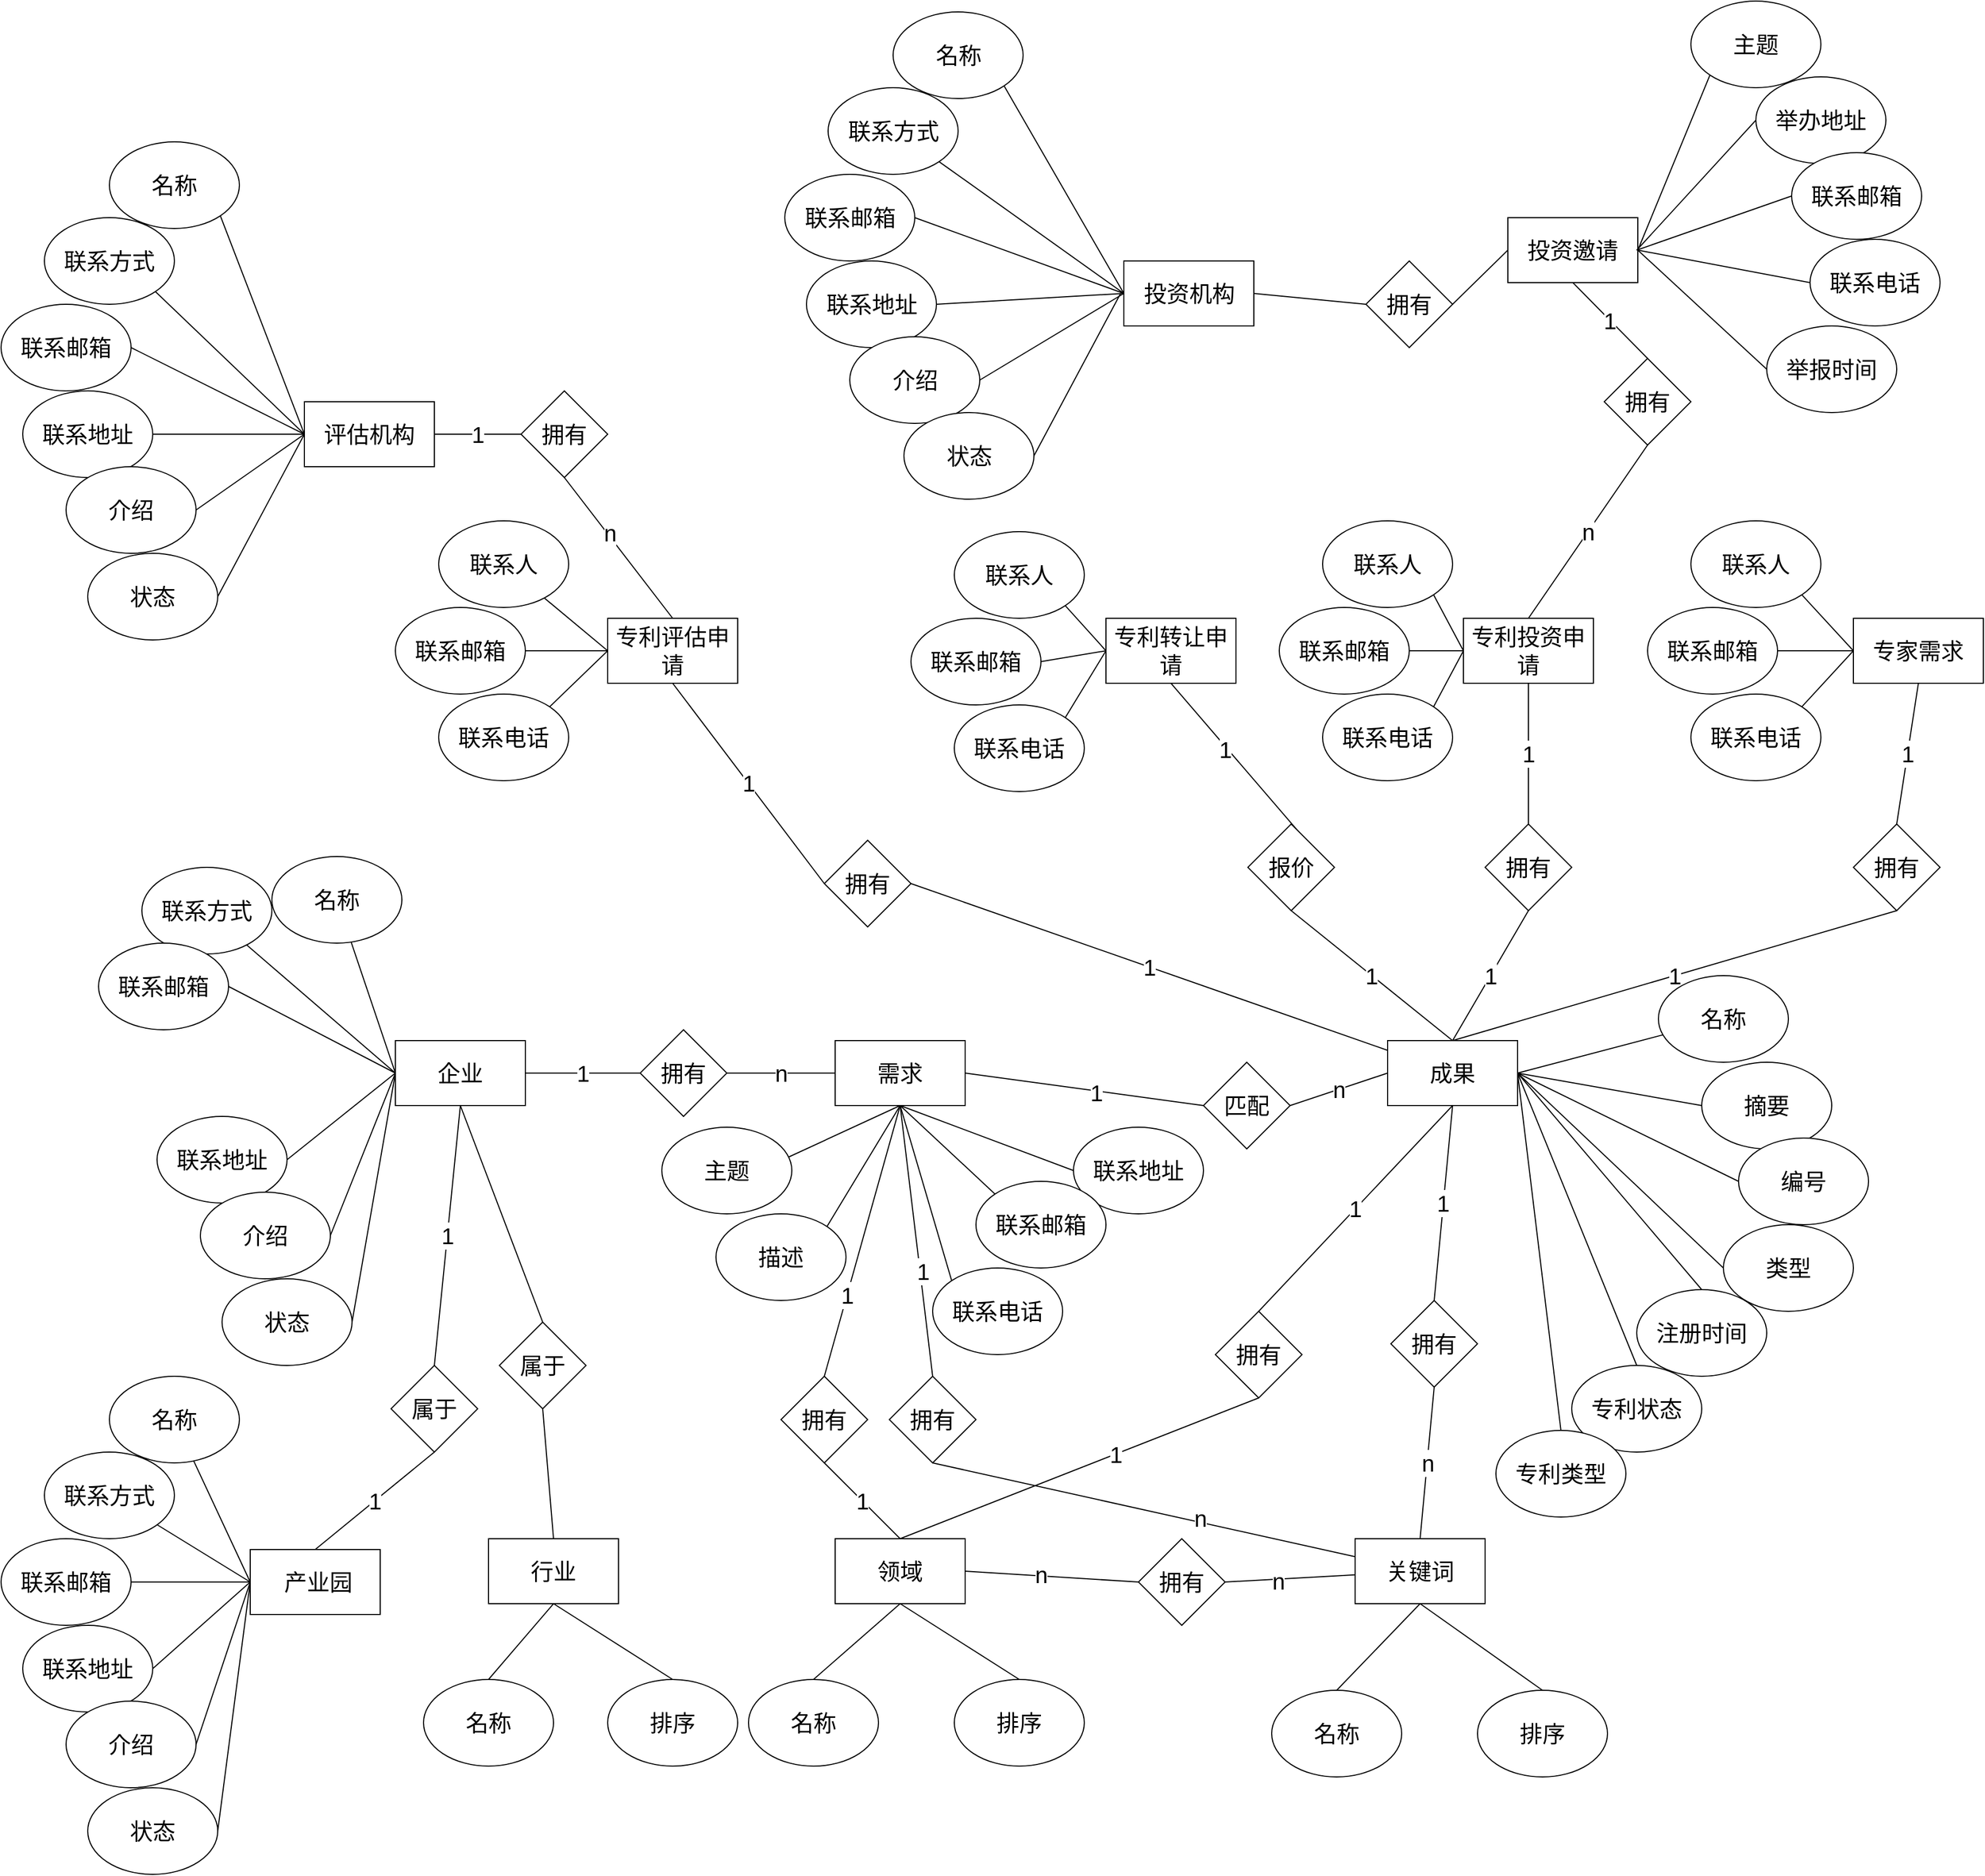 <mxfile version="14.9.8" type="github">
  <diagram id="YEA70oe7kTSdyKRm6zXA" name="Page-1">
    <mxGraphModel dx="2370" dy="2439" grid="1" gridSize="10" guides="1" tooltips="1" connect="1" arrows="1" fold="1" page="1" pageScale="1" pageWidth="827" pageHeight="1169" math="0" shadow="0">
      <root>
        <mxCell id="0" />
        <mxCell id="1" parent="0" />
        <mxCell id="uKUocHzos3Ya5gMg2su9-61" style="edgeStyle=none;rounded=0;orthogonalLoop=1;jettySize=auto;html=1;exitX=0.5;exitY=1;exitDx=0;exitDy=0;entryX=0.5;entryY=0;entryDx=0;entryDy=0;endArrow=none;endFill=0;fontSize=21;" parent="1" source="uKUocHzos3Ya5gMg2su9-1" target="uKUocHzos3Ya5gMg2su9-60" edge="1">
          <mxGeometry relative="1" as="geometry" />
        </mxCell>
        <mxCell id="uKUocHzos3Ya5gMg2su9-64" value="1" style="edgeStyle=none;rounded=0;orthogonalLoop=1;jettySize=auto;html=1;exitX=1;exitY=0.5;exitDx=0;exitDy=0;endArrow=none;endFill=0;fontSize=21;" parent="1" source="uKUocHzos3Ya5gMg2su9-1" target="uKUocHzos3Ya5gMg2su9-63" edge="1">
          <mxGeometry relative="1" as="geometry" />
        </mxCell>
        <mxCell id="vfpwjk4FEZ6oRi5jXQA5-108" value="1" style="edgeStyle=none;rounded=0;orthogonalLoop=1;jettySize=auto;html=1;exitX=0.5;exitY=1;exitDx=0;exitDy=0;entryX=0.5;entryY=0;entryDx=0;entryDy=0;fontSize=21;endArrow=none;endFill=0;" edge="1" parent="1" source="uKUocHzos3Ya5gMg2su9-1" target="uKUocHzos3Ya5gMg2su9-50">
          <mxGeometry relative="1" as="geometry" />
        </mxCell>
        <mxCell id="uKUocHzos3Ya5gMg2su9-1" value="企业" style="rounded=0;whiteSpace=wrap;html=1;fontSize=21;" parent="1" vertex="1">
          <mxGeometry x="414" y="770" width="120" height="60" as="geometry" />
        </mxCell>
        <mxCell id="uKUocHzos3Ya5gMg2su9-31" style="rounded=0;orthogonalLoop=1;jettySize=auto;html=1;exitX=0;exitY=0.5;exitDx=0;exitDy=0;endArrow=none;endFill=0;fontSize=21;" parent="1" source="uKUocHzos3Ya5gMg2su9-2" target="uKUocHzos3Ya5gMg2su9-17" edge="1">
          <mxGeometry relative="1" as="geometry" />
        </mxCell>
        <mxCell id="uKUocHzos3Ya5gMg2su9-32" style="edgeStyle=none;rounded=0;orthogonalLoop=1;jettySize=auto;html=1;exitX=0;exitY=0.5;exitDx=0;exitDy=0;endArrow=none;endFill=0;fontSize=21;" parent="1" source="uKUocHzos3Ya5gMg2su9-2" target="uKUocHzos3Ya5gMg2su9-18" edge="1">
          <mxGeometry relative="1" as="geometry" />
        </mxCell>
        <mxCell id="uKUocHzos3Ya5gMg2su9-33" style="edgeStyle=none;rounded=0;orthogonalLoop=1;jettySize=auto;html=1;exitX=0;exitY=0.5;exitDx=0;exitDy=0;entryX=1;entryY=0.5;entryDx=0;entryDy=0;endArrow=none;endFill=0;fontSize=21;" parent="1" source="uKUocHzos3Ya5gMg2su9-2" target="uKUocHzos3Ya5gMg2su9-19" edge="1">
          <mxGeometry relative="1" as="geometry" />
        </mxCell>
        <mxCell id="uKUocHzos3Ya5gMg2su9-2" value="&amp;nbsp;产业园" style="rounded=0;whiteSpace=wrap;html=1;fontSize=21;" parent="1" vertex="1">
          <mxGeometry x="280" y="1240" width="120" height="60" as="geometry" />
        </mxCell>
        <mxCell id="uKUocHzos3Ya5gMg2su9-56" style="edgeStyle=none;rounded=0;orthogonalLoop=1;jettySize=auto;html=1;exitX=0.5;exitY=1;exitDx=0;exitDy=0;entryX=0.5;entryY=0;entryDx=0;entryDy=0;endArrow=none;endFill=0;fontSize=21;" parent="1" source="uKUocHzos3Ya5gMg2su9-4" target="uKUocHzos3Ya5gMg2su9-54" edge="1">
          <mxGeometry relative="1" as="geometry" />
        </mxCell>
        <mxCell id="uKUocHzos3Ya5gMg2su9-4" value="行业" style="rounded=0;whiteSpace=wrap;html=1;fontSize=21;" parent="1" vertex="1">
          <mxGeometry x="500" y="1230" width="120" height="60" as="geometry" />
        </mxCell>
        <mxCell id="uKUocHzos3Ya5gMg2su9-96" style="edgeStyle=none;rounded=0;orthogonalLoop=1;jettySize=auto;html=1;exitX=0.5;exitY=1;exitDx=0;exitDy=0;entryX=0.967;entryY=0.35;entryDx=0;entryDy=0;entryPerimeter=0;endArrow=none;endFill=0;fontSize=21;" parent="1" source="uKUocHzos3Ya5gMg2su9-5" target="uKUocHzos3Ya5gMg2su9-85" edge="1">
          <mxGeometry relative="1" as="geometry" />
        </mxCell>
        <mxCell id="uKUocHzos3Ya5gMg2su9-103" style="edgeStyle=none;rounded=0;orthogonalLoop=1;jettySize=auto;html=1;exitX=0.5;exitY=1;exitDx=0;exitDy=0;entryX=0.5;entryY=0;entryDx=0;entryDy=0;endArrow=none;endFill=0;fontSize=21;" parent="1" source="uKUocHzos3Ya5gMg2su9-5" target="uKUocHzos3Ya5gMg2su9-101" edge="1">
          <mxGeometry relative="1" as="geometry" />
        </mxCell>
        <mxCell id="uKUocHzos3Ya5gMg2su9-105" value="1" style="edgeLabel;html=1;align=center;verticalAlign=middle;resizable=0;points=[];fontSize=21;" parent="uKUocHzos3Ya5gMg2su9-103" vertex="1" connectable="0">
          <mxGeometry x="0.4" relative="1" as="geometry">
            <mxPoint as="offset" />
          </mxGeometry>
        </mxCell>
        <mxCell id="uKUocHzos3Ya5gMg2su9-107" style="edgeStyle=none;rounded=0;orthogonalLoop=1;jettySize=auto;html=1;exitX=0.5;exitY=1;exitDx=0;exitDy=0;entryX=0.5;entryY=0;entryDx=0;entryDy=0;endArrow=none;endFill=0;fontSize=21;" parent="1" source="uKUocHzos3Ya5gMg2su9-5" target="uKUocHzos3Ya5gMg2su9-106" edge="1">
          <mxGeometry relative="1" as="geometry" />
        </mxCell>
        <mxCell id="uKUocHzos3Ya5gMg2su9-111" value="1" style="edgeLabel;html=1;align=center;verticalAlign=middle;resizable=0;points=[];fontSize=21;" parent="uKUocHzos3Ya5gMg2su9-107" vertex="1" connectable="0">
          <mxGeometry x="0.226" y="2" relative="1" as="geometry">
            <mxPoint as="offset" />
          </mxGeometry>
        </mxCell>
        <mxCell id="vfpwjk4FEZ6oRi5jXQA5-82" style="edgeStyle=none;rounded=0;orthogonalLoop=1;jettySize=auto;html=1;exitX=1;exitY=0.5;exitDx=0;exitDy=0;entryX=0;entryY=0.5;entryDx=0;entryDy=0;endArrow=none;endFill=0;fontSize=21;" edge="1" parent="1" source="uKUocHzos3Ya5gMg2su9-5" target="vfpwjk4FEZ6oRi5jXQA5-81">
          <mxGeometry relative="1" as="geometry" />
        </mxCell>
        <mxCell id="vfpwjk4FEZ6oRi5jXQA5-84" value="1" style="edgeLabel;html=1;align=center;verticalAlign=middle;resizable=0;points=[];fontSize=21;" vertex="1" connectable="0" parent="vfpwjk4FEZ6oRi5jXQA5-82">
          <mxGeometry x="0.101" relative="1" as="geometry">
            <mxPoint y="1" as="offset" />
          </mxGeometry>
        </mxCell>
        <mxCell id="uKUocHzos3Ya5gMg2su9-5" value="需求" style="rounded=0;whiteSpace=wrap;html=1;fontSize=21;" parent="1" vertex="1">
          <mxGeometry x="820" y="770" width="120" height="60" as="geometry" />
        </mxCell>
        <mxCell id="uKUocHzos3Ya5gMg2su9-126" style="edgeStyle=none;rounded=0;orthogonalLoop=1;jettySize=auto;html=1;exitX=0;exitY=0.5;exitDx=0;exitDy=0;endArrow=none;endFill=0;fontSize=21;" parent="1" source="uKUocHzos3Ya5gMg2su9-6" target="uKUocHzos3Ya5gMg2su9-123" edge="1">
          <mxGeometry relative="1" as="geometry" />
        </mxCell>
        <mxCell id="uKUocHzos3Ya5gMg2su9-135" value="1" style="edgeStyle=none;rounded=0;orthogonalLoop=1;jettySize=auto;html=1;exitX=0.5;exitY=1;exitDx=0;exitDy=0;entryX=0;entryY=0.5;entryDx=0;entryDy=0;endArrow=none;endFill=0;fontSize=21;" parent="1" source="uKUocHzos3Ya5gMg2su9-6" target="uKUocHzos3Ya5gMg2su9-134" edge="1">
          <mxGeometry relative="1" as="geometry" />
        </mxCell>
        <mxCell id="uKUocHzos3Ya5gMg2su9-6" value="专利评估申请" style="rounded=0;whiteSpace=wrap;html=1;fontSize=21;" parent="1" vertex="1">
          <mxGeometry x="610" y="380" width="120" height="60" as="geometry" />
        </mxCell>
        <mxCell id="uKUocHzos3Ya5gMg2su9-78" style="edgeStyle=none;rounded=0;orthogonalLoop=1;jettySize=auto;html=1;exitX=1;exitY=0.5;exitDx=0;exitDy=0;entryX=0;entryY=0.5;entryDx=0;entryDy=0;endArrow=none;endFill=0;fontSize=21;" parent="1" source="uKUocHzos3Ya5gMg2su9-7" target="uKUocHzos3Ya5gMg2su9-77" edge="1">
          <mxGeometry relative="1" as="geometry" />
        </mxCell>
        <mxCell id="uKUocHzos3Ya5gMg2su9-80" value="n" style="edgeLabel;html=1;align=center;verticalAlign=middle;resizable=0;points=[];fontSize=21;" parent="uKUocHzos3Ya5gMg2su9-78" vertex="1" connectable="0">
          <mxGeometry x="-0.127" y="2" relative="1" as="geometry">
            <mxPoint as="offset" />
          </mxGeometry>
        </mxCell>
        <mxCell id="uKUocHzos3Ya5gMg2su9-7" value="领域" style="rounded=0;whiteSpace=wrap;html=1;fontSize=21;" parent="1" vertex="1">
          <mxGeometry x="820" y="1230" width="120" height="60" as="geometry" />
        </mxCell>
        <mxCell id="vfpwjk4FEZ6oRi5jXQA5-103" value="n" style="edgeStyle=none;rounded=0;orthogonalLoop=1;jettySize=auto;html=1;exitX=0.5;exitY=0;exitDx=0;exitDy=0;endArrow=none;endFill=0;entryX=0.5;entryY=1;entryDx=0;entryDy=0;fontSize=21;" edge="1" parent="1" source="uKUocHzos3Ya5gMg2su9-8" target="vfpwjk4FEZ6oRi5jXQA5-100">
          <mxGeometry relative="1" as="geometry">
            <mxPoint x="1390" y="1110" as="targetPoint" />
          </mxGeometry>
        </mxCell>
        <mxCell id="uKUocHzos3Ya5gMg2su9-8" value="关键词" style="rounded=0;whiteSpace=wrap;html=1;fontSize=21;" parent="1" vertex="1">
          <mxGeometry x="1300" y="1230" width="120" height="60" as="geometry" />
        </mxCell>
        <mxCell id="vfpwjk4FEZ6oRi5jXQA5-92" style="edgeStyle=none;rounded=0;orthogonalLoop=1;jettySize=auto;html=1;exitX=1;exitY=0.5;exitDx=0;exitDy=0;endArrow=none;endFill=0;fontSize=21;" edge="1" parent="1" source="uKUocHzos3Ya5gMg2su9-9" target="vfpwjk4FEZ6oRi5jXQA5-85">
          <mxGeometry relative="1" as="geometry" />
        </mxCell>
        <mxCell id="vfpwjk4FEZ6oRi5jXQA5-93" style="edgeStyle=none;rounded=0;orthogonalLoop=1;jettySize=auto;html=1;exitX=1;exitY=0.5;exitDx=0;exitDy=0;entryX=0;entryY=0.5;entryDx=0;entryDy=0;endArrow=none;endFill=0;fontSize=21;" edge="1" parent="1" source="uKUocHzos3Ya5gMg2su9-9" target="vfpwjk4FEZ6oRi5jXQA5-86">
          <mxGeometry relative="1" as="geometry" />
        </mxCell>
        <mxCell id="vfpwjk4FEZ6oRi5jXQA5-101" value="1" style="edgeStyle=none;rounded=0;orthogonalLoop=1;jettySize=auto;html=1;exitX=0.5;exitY=1;exitDx=0;exitDy=0;entryX=0.5;entryY=0;entryDx=0;entryDy=0;endArrow=none;endFill=0;fontSize=21;" edge="1" parent="1" source="uKUocHzos3Ya5gMg2su9-9" target="vfpwjk4FEZ6oRi5jXQA5-100">
          <mxGeometry relative="1" as="geometry" />
        </mxCell>
        <mxCell id="uKUocHzos3Ya5gMg2su9-9" value="成果" style="rounded=0;whiteSpace=wrap;html=1;fontSize=21;" parent="1" vertex="1">
          <mxGeometry x="1330" y="770" width="120" height="60" as="geometry" />
        </mxCell>
        <mxCell id="vfpwjk4FEZ6oRi5jXQA5-10" style="edgeStyle=none;rounded=0;orthogonalLoop=1;jettySize=auto;html=1;exitX=0.5;exitY=1;exitDx=0;exitDy=0;entryX=0.638;entryY=0.15;entryDx=0;entryDy=0;entryPerimeter=0;endArrow=none;endFill=0;fontSize=21;" edge="1" parent="1" source="uKUocHzos3Ya5gMg2su9-11" target="vfpwjk4FEZ6oRi5jXQA5-9">
          <mxGeometry relative="1" as="geometry" />
        </mxCell>
        <mxCell id="vfpwjk4FEZ6oRi5jXQA5-23" value="1" style="edgeLabel;html=1;align=center;verticalAlign=middle;resizable=0;points=[];fontSize=21;" vertex="1" connectable="0" parent="vfpwjk4FEZ6oRi5jXQA5-10">
          <mxGeometry x="-0.158" y="-2" relative="1" as="geometry">
            <mxPoint as="offset" />
          </mxGeometry>
        </mxCell>
        <mxCell id="uKUocHzos3Ya5gMg2su9-11" value="专利转让申请" style="rounded=0;whiteSpace=wrap;html=1;fontSize=21;" parent="1" vertex="1">
          <mxGeometry x="1070" y="380" width="120" height="60" as="geometry" />
        </mxCell>
        <mxCell id="vfpwjk4FEZ6oRi5jXQA5-21" value="1" style="edgeStyle=none;rounded=0;orthogonalLoop=1;jettySize=auto;html=1;exitX=0.5;exitY=1;exitDx=0;exitDy=0;entryX=0.5;entryY=0;entryDx=0;entryDy=0;endArrow=none;endFill=0;fontSize=21;" edge="1" parent="1" source="uKUocHzos3Ya5gMg2su9-12" target="vfpwjk4FEZ6oRi5jXQA5-20">
          <mxGeometry relative="1" as="geometry" />
        </mxCell>
        <mxCell id="uKUocHzos3Ya5gMg2su9-12" value="专利投资申请" style="rounded=0;whiteSpace=wrap;html=1;fontSize=21;" parent="1" vertex="1">
          <mxGeometry x="1400" y="380" width="120" height="60" as="geometry" />
        </mxCell>
        <mxCell id="vfpwjk4FEZ6oRi5jXQA5-35" value="1" style="edgeStyle=none;rounded=0;orthogonalLoop=1;jettySize=auto;html=1;exitX=0.5;exitY=1;exitDx=0;exitDy=0;entryX=0.5;entryY=0;entryDx=0;entryDy=0;endArrow=none;endFill=0;fontSize=21;" edge="1" parent="1" source="uKUocHzos3Ya5gMg2su9-13" target="vfpwjk4FEZ6oRi5jXQA5-34">
          <mxGeometry relative="1" as="geometry" />
        </mxCell>
        <mxCell id="uKUocHzos3Ya5gMg2su9-13" value="专家需求" style="rounded=0;whiteSpace=wrap;html=1;fontSize=21;" parent="1" vertex="1">
          <mxGeometry x="1760" y="380" width="120" height="60" as="geometry" />
        </mxCell>
        <mxCell id="vfpwjk4FEZ6oRi5jXQA5-38" style="edgeStyle=none;rounded=0;orthogonalLoop=1;jettySize=auto;html=1;exitX=1;exitY=0.5;exitDx=0;exitDy=0;entryX=0;entryY=1;entryDx=0;entryDy=0;endArrow=none;endFill=0;fontSize=21;" edge="1" parent="1" source="uKUocHzos3Ya5gMg2su9-14" target="uKUocHzos3Ya5gMg2su9-114">
          <mxGeometry relative="1" as="geometry" />
        </mxCell>
        <mxCell id="vfpwjk4FEZ6oRi5jXQA5-45" value="1" style="edgeStyle=none;rounded=0;orthogonalLoop=1;jettySize=auto;html=1;exitX=0.5;exitY=1;exitDx=0;exitDy=0;entryX=0.5;entryY=0;entryDx=0;entryDy=0;endArrow=none;endFill=0;fontSize=21;" edge="1" parent="1" source="uKUocHzos3Ya5gMg2su9-14" target="vfpwjk4FEZ6oRi5jXQA5-44">
          <mxGeometry relative="1" as="geometry" />
        </mxCell>
        <mxCell id="vfpwjk4FEZ6oRi5jXQA5-110" style="edgeStyle=none;rounded=0;orthogonalLoop=1;jettySize=auto;html=1;exitX=0;exitY=0.5;exitDx=0;exitDy=0;entryX=1;entryY=0.5;entryDx=0;entryDy=0;fontSize=21;endArrow=none;endFill=0;" edge="1" parent="1" source="uKUocHzos3Ya5gMg2su9-14" target="vfpwjk4FEZ6oRi5jXQA5-47">
          <mxGeometry relative="1" as="geometry" />
        </mxCell>
        <mxCell id="uKUocHzos3Ya5gMg2su9-14" value="投资邀请" style="rounded=0;whiteSpace=wrap;html=1;fontSize=21;" parent="1" vertex="1">
          <mxGeometry x="1441" y="10" width="120" height="60" as="geometry" />
        </mxCell>
        <mxCell id="uKUocHzos3Ya5gMg2su9-15" value="评估机构" style="rounded=0;whiteSpace=wrap;html=1;fontSize=21;" parent="1" vertex="1">
          <mxGeometry x="330" y="180" width="120" height="60" as="geometry" />
        </mxCell>
        <mxCell id="vfpwjk4FEZ6oRi5jXQA5-68" style="edgeStyle=none;rounded=0;orthogonalLoop=1;jettySize=auto;html=1;exitX=0;exitY=0.5;exitDx=0;exitDy=0;entryX=1;entryY=1;entryDx=0;entryDy=0;endArrow=none;endFill=0;fontSize=21;" edge="1" parent="1" source="uKUocHzos3Ya5gMg2su9-16" target="vfpwjk4FEZ6oRi5jXQA5-62">
          <mxGeometry relative="1" as="geometry" />
        </mxCell>
        <mxCell id="uKUocHzos3Ya5gMg2su9-16" value="投资机构" style="rounded=0;whiteSpace=wrap;html=1;fontSize=21;" parent="1" vertex="1">
          <mxGeometry x="1086.5" y="50" width="120" height="60" as="geometry" />
        </mxCell>
        <mxCell id="uKUocHzos3Ya5gMg2su9-17" value="名称" style="ellipse;whiteSpace=wrap;html=1;fontSize=21;" parent="1" vertex="1">
          <mxGeometry x="150" y="1080" width="120" height="80" as="geometry" />
        </mxCell>
        <mxCell id="uKUocHzos3Ya5gMg2su9-18" value="联系方式" style="ellipse;whiteSpace=wrap;html=1;fontSize=21;" parent="1" vertex="1">
          <mxGeometry x="90" y="1150" width="120" height="80" as="geometry" />
        </mxCell>
        <mxCell id="uKUocHzos3Ya5gMg2su9-19" value="联系邮箱" style="ellipse;whiteSpace=wrap;html=1;fontSize=21;" parent="1" vertex="1">
          <mxGeometry x="50" y="1230" width="120" height="80" as="geometry" />
        </mxCell>
        <mxCell id="uKUocHzos3Ya5gMg2su9-34" style="edgeStyle=none;rounded=0;orthogonalLoop=1;jettySize=auto;html=1;exitX=1;exitY=0.5;exitDx=0;exitDy=0;entryX=0;entryY=0.5;entryDx=0;entryDy=0;endArrow=none;endFill=0;fontSize=21;" parent="1" source="uKUocHzos3Ya5gMg2su9-20" target="uKUocHzos3Ya5gMg2su9-2" edge="1">
          <mxGeometry relative="1" as="geometry" />
        </mxCell>
        <mxCell id="uKUocHzos3Ya5gMg2su9-20" value="联系地址" style="ellipse;whiteSpace=wrap;html=1;fontSize=21;" parent="1" vertex="1">
          <mxGeometry x="70" y="1310" width="120" height="80" as="geometry" />
        </mxCell>
        <mxCell id="uKUocHzos3Ya5gMg2su9-35" style="edgeStyle=none;rounded=0;orthogonalLoop=1;jettySize=auto;html=1;exitX=1;exitY=0.5;exitDx=0;exitDy=0;entryX=0;entryY=0.5;entryDx=0;entryDy=0;endArrow=none;endFill=0;fontSize=21;" parent="1" source="uKUocHzos3Ya5gMg2su9-21" target="uKUocHzos3Ya5gMg2su9-2" edge="1">
          <mxGeometry relative="1" as="geometry" />
        </mxCell>
        <mxCell id="uKUocHzos3Ya5gMg2su9-21" value="介绍" style="ellipse;whiteSpace=wrap;html=1;fontSize=21;" parent="1" vertex="1">
          <mxGeometry x="110" y="1380" width="120" height="80" as="geometry" />
        </mxCell>
        <mxCell id="uKUocHzos3Ya5gMg2su9-37" style="edgeStyle=none;rounded=0;orthogonalLoop=1;jettySize=auto;html=1;exitX=1;exitY=0.5;exitDx=0;exitDy=0;entryX=0;entryY=0.5;entryDx=0;entryDy=0;endArrow=none;endFill=0;fontSize=21;" parent="1" source="uKUocHzos3Ya5gMg2su9-22" target="uKUocHzos3Ya5gMg2su9-2" edge="1">
          <mxGeometry relative="1" as="geometry" />
        </mxCell>
        <mxCell id="uKUocHzos3Ya5gMg2su9-22" value="状态" style="ellipse;whiteSpace=wrap;html=1;fontSize=21;" parent="1" vertex="1">
          <mxGeometry x="130" y="1460" width="120" height="80" as="geometry" />
        </mxCell>
        <mxCell id="uKUocHzos3Ya5gMg2su9-38" style="rounded=0;orthogonalLoop=1;jettySize=auto;html=1;exitX=0;exitY=0.5;exitDx=0;exitDy=0;endArrow=none;endFill=0;fontSize=21;" parent="1" target="uKUocHzos3Ya5gMg2su9-41" edge="1">
          <mxGeometry relative="1" as="geometry">
            <mxPoint x="414" y="800" as="sourcePoint" />
          </mxGeometry>
        </mxCell>
        <mxCell id="uKUocHzos3Ya5gMg2su9-39" style="edgeStyle=none;rounded=0;orthogonalLoop=1;jettySize=auto;html=1;exitX=0;exitY=0.5;exitDx=0;exitDy=0;endArrow=none;endFill=0;fontSize=21;" parent="1" target="uKUocHzos3Ya5gMg2su9-42" edge="1">
          <mxGeometry relative="1" as="geometry">
            <mxPoint x="414" y="800" as="sourcePoint" />
          </mxGeometry>
        </mxCell>
        <mxCell id="uKUocHzos3Ya5gMg2su9-40" style="edgeStyle=none;rounded=0;orthogonalLoop=1;jettySize=auto;html=1;exitX=0;exitY=0.5;exitDx=0;exitDy=0;entryX=1;entryY=0.5;entryDx=0;entryDy=0;endArrow=none;endFill=0;fontSize=21;" parent="1" target="uKUocHzos3Ya5gMg2su9-43" edge="1">
          <mxGeometry relative="1" as="geometry">
            <mxPoint x="414" y="800" as="sourcePoint" />
          </mxGeometry>
        </mxCell>
        <mxCell id="uKUocHzos3Ya5gMg2su9-41" value="名称" style="ellipse;whiteSpace=wrap;html=1;fontSize=21;" parent="1" vertex="1">
          <mxGeometry x="300" y="600" width="120" height="80" as="geometry" />
        </mxCell>
        <mxCell id="uKUocHzos3Ya5gMg2su9-42" value="联系方式" style="ellipse;whiteSpace=wrap;html=1;fontSize=21;" parent="1" vertex="1">
          <mxGeometry x="180" y="610" width="120" height="80" as="geometry" />
        </mxCell>
        <mxCell id="uKUocHzos3Ya5gMg2su9-43" value="联系邮箱" style="ellipse;whiteSpace=wrap;html=1;fontSize=21;" parent="1" vertex="1">
          <mxGeometry x="140" y="680" width="120" height="80" as="geometry" />
        </mxCell>
        <mxCell id="uKUocHzos3Ya5gMg2su9-44" style="edgeStyle=none;rounded=0;orthogonalLoop=1;jettySize=auto;html=1;exitX=1;exitY=0.5;exitDx=0;exitDy=0;entryX=0;entryY=0.5;entryDx=0;entryDy=0;endArrow=none;endFill=0;fontSize=21;" parent="1" source="uKUocHzos3Ya5gMg2su9-45" edge="1">
          <mxGeometry relative="1" as="geometry">
            <mxPoint x="414" y="800" as="targetPoint" />
          </mxGeometry>
        </mxCell>
        <mxCell id="uKUocHzos3Ya5gMg2su9-45" value="联系地址" style="ellipse;whiteSpace=wrap;html=1;fontSize=21;" parent="1" vertex="1">
          <mxGeometry x="194" y="840" width="120" height="80" as="geometry" />
        </mxCell>
        <mxCell id="uKUocHzos3Ya5gMg2su9-46" style="edgeStyle=none;rounded=0;orthogonalLoop=1;jettySize=auto;html=1;exitX=1;exitY=0.5;exitDx=0;exitDy=0;entryX=0;entryY=0.5;entryDx=0;entryDy=0;endArrow=none;endFill=0;fontSize=21;" parent="1" source="uKUocHzos3Ya5gMg2su9-47" edge="1">
          <mxGeometry relative="1" as="geometry">
            <mxPoint x="414" y="800" as="targetPoint" />
          </mxGeometry>
        </mxCell>
        <mxCell id="uKUocHzos3Ya5gMg2su9-47" value="介绍" style="ellipse;whiteSpace=wrap;html=1;fontSize=21;" parent="1" vertex="1">
          <mxGeometry x="234" y="910" width="120" height="80" as="geometry" />
        </mxCell>
        <mxCell id="uKUocHzos3Ya5gMg2su9-48" style="edgeStyle=none;rounded=0;orthogonalLoop=1;jettySize=auto;html=1;exitX=1;exitY=0.5;exitDx=0;exitDy=0;entryX=0;entryY=0.5;entryDx=0;entryDy=0;endArrow=none;endFill=0;fontSize=21;" parent="1" source="uKUocHzos3Ya5gMg2su9-49" edge="1">
          <mxGeometry relative="1" as="geometry">
            <mxPoint x="414" y="800" as="targetPoint" />
          </mxGeometry>
        </mxCell>
        <mxCell id="uKUocHzos3Ya5gMg2su9-49" value="状态" style="ellipse;whiteSpace=wrap;html=1;fontSize=21;" parent="1" vertex="1">
          <mxGeometry x="254" y="990" width="120" height="80" as="geometry" />
        </mxCell>
        <mxCell id="vfpwjk4FEZ6oRi5jXQA5-109" value="1" style="edgeStyle=none;rounded=0;orthogonalLoop=1;jettySize=auto;html=1;exitX=0.5;exitY=1;exitDx=0;exitDy=0;entryX=0.5;entryY=0;entryDx=0;entryDy=0;fontSize=21;endArrow=none;endFill=0;" edge="1" parent="1" source="uKUocHzos3Ya5gMg2su9-50" target="uKUocHzos3Ya5gMg2su9-2">
          <mxGeometry relative="1" as="geometry" />
        </mxCell>
        <mxCell id="uKUocHzos3Ya5gMg2su9-50" value="属于" style="rhombus;whiteSpace=wrap;html=1;fontSize=21;" parent="1" vertex="1">
          <mxGeometry x="410" y="1070" width="80" height="80" as="geometry" />
        </mxCell>
        <mxCell id="uKUocHzos3Ya5gMg2su9-54" value="名称" style="ellipse;whiteSpace=wrap;html=1;fontSize=21;" parent="1" vertex="1">
          <mxGeometry x="440" y="1360" width="120" height="80" as="geometry" />
        </mxCell>
        <mxCell id="uKUocHzos3Ya5gMg2su9-58" style="edgeStyle=none;rounded=0;orthogonalLoop=1;jettySize=auto;html=1;exitX=0.5;exitY=0;exitDx=0;exitDy=0;entryX=0.5;entryY=1;entryDx=0;entryDy=0;endArrow=none;endFill=0;fontSize=21;" parent="1" source="uKUocHzos3Ya5gMg2su9-55" target="uKUocHzos3Ya5gMg2su9-4" edge="1">
          <mxGeometry relative="1" as="geometry" />
        </mxCell>
        <mxCell id="uKUocHzos3Ya5gMg2su9-55" value="排序" style="ellipse;whiteSpace=wrap;html=1;fontSize=21;" parent="1" vertex="1">
          <mxGeometry x="610" y="1360" width="120" height="80" as="geometry" />
        </mxCell>
        <mxCell id="uKUocHzos3Ya5gMg2su9-62" style="edgeStyle=none;rounded=0;orthogonalLoop=1;jettySize=auto;html=1;exitX=0.5;exitY=1;exitDx=0;exitDy=0;entryX=0.5;entryY=0;entryDx=0;entryDy=0;endArrow=none;endFill=0;fontSize=21;" parent="1" source="uKUocHzos3Ya5gMg2su9-60" target="uKUocHzos3Ya5gMg2su9-4" edge="1">
          <mxGeometry relative="1" as="geometry" />
        </mxCell>
        <mxCell id="uKUocHzos3Ya5gMg2su9-60" value="属于" style="rhombus;whiteSpace=wrap;html=1;fontSize=21;" parent="1" vertex="1">
          <mxGeometry x="510" y="1030" width="80" height="80" as="geometry" />
        </mxCell>
        <mxCell id="uKUocHzos3Ya5gMg2su9-65" value="n" style="edgeStyle=none;rounded=0;orthogonalLoop=1;jettySize=auto;html=1;exitX=1;exitY=0.5;exitDx=0;exitDy=0;entryX=0;entryY=0.5;entryDx=0;entryDy=0;endArrow=none;endFill=0;fontSize=21;" parent="1" source="uKUocHzos3Ya5gMg2su9-63" target="uKUocHzos3Ya5gMg2su9-5" edge="1">
          <mxGeometry relative="1" as="geometry" />
        </mxCell>
        <mxCell id="uKUocHzos3Ya5gMg2su9-63" value="拥有" style="rhombus;whiteSpace=wrap;html=1;fontSize=21;" parent="1" vertex="1">
          <mxGeometry x="640" y="760" width="80" height="80" as="geometry" />
        </mxCell>
        <mxCell id="uKUocHzos3Ya5gMg2su9-67" style="edgeStyle=none;rounded=0;orthogonalLoop=1;jettySize=auto;html=1;entryX=0.5;entryY=0;entryDx=0;entryDy=0;endArrow=none;endFill=0;exitX=0.5;exitY=1;exitDx=0;exitDy=0;fontSize=21;" parent="1" source="uKUocHzos3Ya5gMg2su9-7" target="uKUocHzos3Ya5gMg2su9-68" edge="1">
          <mxGeometry relative="1" as="geometry">
            <mxPoint x="880" y="1300" as="sourcePoint" />
          </mxGeometry>
        </mxCell>
        <mxCell id="uKUocHzos3Ya5gMg2su9-68" value="名称" style="ellipse;whiteSpace=wrap;html=1;fontSize=21;" parent="1" vertex="1">
          <mxGeometry x="740" y="1360" width="120" height="80" as="geometry" />
        </mxCell>
        <mxCell id="uKUocHzos3Ya5gMg2su9-69" style="edgeStyle=none;rounded=0;orthogonalLoop=1;jettySize=auto;html=1;exitX=0.5;exitY=0;exitDx=0;exitDy=0;endArrow=none;endFill=0;entryX=0.5;entryY=1;entryDx=0;entryDy=0;fontSize=21;" parent="1" source="uKUocHzos3Ya5gMg2su9-70" target="uKUocHzos3Ya5gMg2su9-7" edge="1">
          <mxGeometry relative="1" as="geometry">
            <mxPoint x="880" y="1300" as="targetPoint" />
          </mxGeometry>
        </mxCell>
        <mxCell id="uKUocHzos3Ya5gMg2su9-70" value="排序" style="ellipse;whiteSpace=wrap;html=1;fontSize=21;" parent="1" vertex="1">
          <mxGeometry x="930" y="1360" width="120" height="80" as="geometry" />
        </mxCell>
        <mxCell id="uKUocHzos3Ya5gMg2su9-75" style="edgeStyle=none;rounded=0;orthogonalLoop=1;jettySize=auto;html=1;exitX=0.5;exitY=0;exitDx=0;exitDy=0;entryX=0.5;entryY=1;entryDx=0;entryDy=0;endArrow=none;endFill=0;fontSize=21;" parent="1" source="uKUocHzos3Ya5gMg2su9-72" target="uKUocHzos3Ya5gMg2su9-8" edge="1">
          <mxGeometry relative="1" as="geometry" />
        </mxCell>
        <mxCell id="uKUocHzos3Ya5gMg2su9-72" value="名称" style="ellipse;whiteSpace=wrap;html=1;fontSize=21;" parent="1" vertex="1">
          <mxGeometry x="1223" y="1370" width="120" height="80" as="geometry" />
        </mxCell>
        <mxCell id="uKUocHzos3Ya5gMg2su9-76" style="edgeStyle=none;rounded=0;orthogonalLoop=1;jettySize=auto;html=1;exitX=0.5;exitY=0;exitDx=0;exitDy=0;endArrow=none;endFill=0;fontSize=21;" parent="1" source="uKUocHzos3Ya5gMg2su9-73" edge="1">
          <mxGeometry relative="1" as="geometry">
            <mxPoint x="1360" y="1290" as="targetPoint" />
          </mxGeometry>
        </mxCell>
        <mxCell id="uKUocHzos3Ya5gMg2su9-73" value="排序" style="ellipse;whiteSpace=wrap;html=1;fontSize=21;" parent="1" vertex="1">
          <mxGeometry x="1413" y="1370" width="120" height="80" as="geometry" />
        </mxCell>
        <mxCell id="uKUocHzos3Ya5gMg2su9-79" style="edgeStyle=none;rounded=0;orthogonalLoop=1;jettySize=auto;html=1;exitX=1;exitY=0.5;exitDx=0;exitDy=0;endArrow=none;endFill=0;fontSize=21;" parent="1" source="uKUocHzos3Ya5gMg2su9-77" target="uKUocHzos3Ya5gMg2su9-8" edge="1">
          <mxGeometry relative="1" as="geometry" />
        </mxCell>
        <mxCell id="uKUocHzos3Ya5gMg2su9-83" value="n" style="edgeLabel;html=1;align=center;verticalAlign=middle;resizable=0;points=[];fontSize=21;" parent="uKUocHzos3Ya5gMg2su9-79" vertex="1" connectable="0">
          <mxGeometry x="-0.184" y="-1" relative="1" as="geometry">
            <mxPoint as="offset" />
          </mxGeometry>
        </mxCell>
        <mxCell id="uKUocHzos3Ya5gMg2su9-77" value="拥有" style="rhombus;whiteSpace=wrap;html=1;fontSize=21;" parent="1" vertex="1">
          <mxGeometry x="1100" y="1230" width="80" height="80" as="geometry" />
        </mxCell>
        <mxCell id="uKUocHzos3Ya5gMg2su9-85" value="主题" style="ellipse;whiteSpace=wrap;html=1;fontSize=21;" parent="1" vertex="1">
          <mxGeometry x="660" y="850" width="120" height="80" as="geometry" />
        </mxCell>
        <mxCell id="uKUocHzos3Ya5gMg2su9-97" style="edgeStyle=none;rounded=0;orthogonalLoop=1;jettySize=auto;html=1;exitX=1;exitY=0;exitDx=0;exitDy=0;endArrow=none;endFill=0;fontSize=21;" parent="1" source="uKUocHzos3Ya5gMg2su9-86" edge="1">
          <mxGeometry relative="1" as="geometry">
            <mxPoint x="880" y="830" as="targetPoint" />
          </mxGeometry>
        </mxCell>
        <mxCell id="uKUocHzos3Ya5gMg2su9-86" value="描述" style="ellipse;whiteSpace=wrap;html=1;fontSize=21;" parent="1" vertex="1">
          <mxGeometry x="710" y="930" width="120" height="80" as="geometry" />
        </mxCell>
        <mxCell id="uKUocHzos3Ya5gMg2su9-100" style="edgeStyle=none;rounded=0;orthogonalLoop=1;jettySize=auto;html=1;exitX=0;exitY=0.5;exitDx=0;exitDy=0;endArrow=none;endFill=0;fontSize=21;" parent="1" source="uKUocHzos3Ya5gMg2su9-88" edge="1">
          <mxGeometry relative="1" as="geometry">
            <mxPoint x="880" y="830" as="targetPoint" />
          </mxGeometry>
        </mxCell>
        <mxCell id="uKUocHzos3Ya5gMg2su9-88" value="联系地址" style="ellipse;whiteSpace=wrap;html=1;fontSize=21;" parent="1" vertex="1">
          <mxGeometry x="1040" y="850" width="120" height="80" as="geometry" />
        </mxCell>
        <mxCell id="uKUocHzos3Ya5gMg2su9-99" style="edgeStyle=none;rounded=0;orthogonalLoop=1;jettySize=auto;html=1;exitX=0;exitY=0;exitDx=0;exitDy=0;endArrow=none;endFill=0;fontSize=21;" parent="1" source="uKUocHzos3Ya5gMg2su9-89" edge="1">
          <mxGeometry relative="1" as="geometry">
            <mxPoint x="880" y="830" as="targetPoint" />
          </mxGeometry>
        </mxCell>
        <mxCell id="uKUocHzos3Ya5gMg2su9-89" value="联系邮箱" style="ellipse;whiteSpace=wrap;html=1;fontSize=21;" parent="1" vertex="1">
          <mxGeometry x="950" y="900" width="120" height="80" as="geometry" />
        </mxCell>
        <mxCell id="uKUocHzos3Ya5gMg2su9-98" style="edgeStyle=none;rounded=0;orthogonalLoop=1;jettySize=auto;html=1;exitX=0;exitY=0;exitDx=0;exitDy=0;endArrow=none;endFill=0;fontSize=21;" parent="1" source="uKUocHzos3Ya5gMg2su9-90" edge="1">
          <mxGeometry relative="1" as="geometry">
            <mxPoint x="880" y="830" as="targetPoint" />
          </mxGeometry>
        </mxCell>
        <mxCell id="uKUocHzos3Ya5gMg2su9-90" value="联系电话" style="ellipse;whiteSpace=wrap;html=1;fontSize=21;" parent="1" vertex="1">
          <mxGeometry x="910" y="980" width="120" height="80" as="geometry" />
        </mxCell>
        <mxCell id="uKUocHzos3Ya5gMg2su9-104" value="1" style="edgeStyle=none;rounded=0;orthogonalLoop=1;jettySize=auto;html=1;exitX=0.5;exitY=1;exitDx=0;exitDy=0;entryX=0.5;entryY=0;entryDx=0;entryDy=0;endArrow=none;endFill=0;fontSize=21;" parent="1" source="uKUocHzos3Ya5gMg2su9-101" target="uKUocHzos3Ya5gMg2su9-7" edge="1">
          <mxGeometry relative="1" as="geometry" />
        </mxCell>
        <mxCell id="uKUocHzos3Ya5gMg2su9-101" value="拥有" style="rhombus;whiteSpace=wrap;html=1;fontSize=21;" parent="1" vertex="1">
          <mxGeometry x="770" y="1080" width="80" height="80" as="geometry" />
        </mxCell>
        <mxCell id="uKUocHzos3Ya5gMg2su9-109" style="edgeStyle=none;rounded=0;orthogonalLoop=1;jettySize=auto;html=1;exitX=0.5;exitY=1;exitDx=0;exitDy=0;endArrow=none;endFill=0;fontSize=21;" parent="1" source="uKUocHzos3Ya5gMg2su9-106" target="uKUocHzos3Ya5gMg2su9-8" edge="1">
          <mxGeometry relative="1" as="geometry" />
        </mxCell>
        <mxCell id="uKUocHzos3Ya5gMg2su9-110" value="n" style="edgeLabel;html=1;align=center;verticalAlign=middle;resizable=0;points=[];fontSize=21;" parent="uKUocHzos3Ya5gMg2su9-109" vertex="1" connectable="0">
          <mxGeometry x="0.262" y="4" relative="1" as="geometry">
            <mxPoint as="offset" />
          </mxGeometry>
        </mxCell>
        <mxCell id="uKUocHzos3Ya5gMg2su9-106" value="拥有" style="rhombus;whiteSpace=wrap;html=1;fontSize=21;" parent="1" vertex="1">
          <mxGeometry x="870" y="1080" width="80" height="80" as="geometry" />
        </mxCell>
        <mxCell id="uKUocHzos3Ya5gMg2su9-114" value="主题" style="ellipse;whiteSpace=wrap;html=1;fontSize=21;" parent="1" vertex="1">
          <mxGeometry x="1610" y="-190" width="120" height="80" as="geometry" />
        </mxCell>
        <mxCell id="vfpwjk4FEZ6oRi5jXQA5-39" style="edgeStyle=none;rounded=0;orthogonalLoop=1;jettySize=auto;html=1;exitX=0;exitY=0.5;exitDx=0;exitDy=0;endArrow=none;endFill=0;fontSize=21;" edge="1" parent="1" source="uKUocHzos3Ya5gMg2su9-119">
          <mxGeometry relative="1" as="geometry">
            <mxPoint x="1560" y="40" as="targetPoint" />
          </mxGeometry>
        </mxCell>
        <mxCell id="uKUocHzos3Ya5gMg2su9-119" value="举办地址" style="ellipse;whiteSpace=wrap;html=1;fontSize=21;" parent="1" vertex="1">
          <mxGeometry x="1670" y="-120" width="120" height="80" as="geometry" />
        </mxCell>
        <mxCell id="vfpwjk4FEZ6oRi5jXQA5-40" style="edgeStyle=none;rounded=0;orthogonalLoop=1;jettySize=auto;html=1;exitX=0;exitY=0.5;exitDx=0;exitDy=0;endArrow=none;endFill=0;fontSize=21;" edge="1" parent="1" source="uKUocHzos3Ya5gMg2su9-120">
          <mxGeometry relative="1" as="geometry">
            <mxPoint x="1560" y="40" as="targetPoint" />
          </mxGeometry>
        </mxCell>
        <mxCell id="uKUocHzos3Ya5gMg2su9-120" value="联系邮箱" style="ellipse;whiteSpace=wrap;html=1;fontSize=21;" parent="1" vertex="1">
          <mxGeometry x="1703" y="-50" width="120" height="80" as="geometry" />
        </mxCell>
        <mxCell id="vfpwjk4FEZ6oRi5jXQA5-42" style="edgeStyle=none;rounded=0;orthogonalLoop=1;jettySize=auto;html=1;exitX=0;exitY=0.5;exitDx=0;exitDy=0;entryX=1;entryY=0.5;entryDx=0;entryDy=0;endArrow=none;endFill=0;fontSize=21;" edge="1" parent="1" source="uKUocHzos3Ya5gMg2su9-121" target="uKUocHzos3Ya5gMg2su9-14">
          <mxGeometry relative="1" as="geometry" />
        </mxCell>
        <mxCell id="uKUocHzos3Ya5gMg2su9-121" value="联系电话" style="ellipse;whiteSpace=wrap;html=1;fontSize=21;" parent="1" vertex="1">
          <mxGeometry x="1720" y="30" width="120" height="80" as="geometry" />
        </mxCell>
        <mxCell id="uKUocHzos3Ya5gMg2su9-123" value="联系人" style="ellipse;whiteSpace=wrap;html=1;fontSize=21;" parent="1" vertex="1">
          <mxGeometry x="454" y="290" width="120" height="80" as="geometry" />
        </mxCell>
        <mxCell id="uKUocHzos3Ya5gMg2su9-127" style="edgeStyle=none;rounded=0;orthogonalLoop=1;jettySize=auto;html=1;exitX=1;exitY=0.5;exitDx=0;exitDy=0;entryX=0;entryY=0.5;entryDx=0;entryDy=0;endArrow=none;endFill=0;fontSize=21;" parent="1" source="uKUocHzos3Ya5gMg2su9-124" target="uKUocHzos3Ya5gMg2su9-6" edge="1">
          <mxGeometry relative="1" as="geometry" />
        </mxCell>
        <mxCell id="uKUocHzos3Ya5gMg2su9-124" value="联系邮箱" style="ellipse;whiteSpace=wrap;html=1;fontSize=21;" parent="1" vertex="1">
          <mxGeometry x="414" y="370" width="120" height="80" as="geometry" />
        </mxCell>
        <mxCell id="uKUocHzos3Ya5gMg2su9-128" style="edgeStyle=none;rounded=0;orthogonalLoop=1;jettySize=auto;html=1;exitX=1;exitY=0;exitDx=0;exitDy=0;endArrow=none;endFill=0;entryX=0;entryY=0.5;entryDx=0;entryDy=0;fontSize=21;" parent="1" source="uKUocHzos3Ya5gMg2su9-125" target="uKUocHzos3Ya5gMg2su9-6" edge="1">
          <mxGeometry relative="1" as="geometry">
            <mxPoint x="540" y="410" as="targetPoint" />
          </mxGeometry>
        </mxCell>
        <mxCell id="uKUocHzos3Ya5gMg2su9-125" value="联系电话" style="ellipse;whiteSpace=wrap;html=1;fontSize=21;" parent="1" vertex="1">
          <mxGeometry x="454" y="450" width="120" height="80" as="geometry" />
        </mxCell>
        <mxCell id="uKUocHzos3Ya5gMg2su9-131" style="edgeStyle=none;rounded=0;orthogonalLoop=1;jettySize=auto;html=1;exitX=0.5;exitY=1;exitDx=0;exitDy=0;entryX=0.5;entryY=0;entryDx=0;entryDy=0;endArrow=none;endFill=0;fontSize=21;" parent="1" source="uKUocHzos3Ya5gMg2su9-129" target="uKUocHzos3Ya5gMg2su9-6" edge="1">
          <mxGeometry relative="1" as="geometry" />
        </mxCell>
        <mxCell id="uKUocHzos3Ya5gMg2su9-133" value="n" style="edgeLabel;html=1;align=center;verticalAlign=middle;resizable=0;points=[];fontSize=21;" parent="uKUocHzos3Ya5gMg2su9-131" vertex="1" connectable="0">
          <mxGeometry x="-0.199" y="2" relative="1" as="geometry">
            <mxPoint as="offset" />
          </mxGeometry>
        </mxCell>
        <mxCell id="vfpwjk4FEZ6oRi5jXQA5-112" value="1" style="edgeStyle=none;rounded=0;orthogonalLoop=1;jettySize=auto;html=1;exitX=0;exitY=0.5;exitDx=0;exitDy=0;entryX=1;entryY=0.5;entryDx=0;entryDy=0;fontSize=21;endArrow=none;endFill=0;" edge="1" parent="1" source="uKUocHzos3Ya5gMg2su9-129" target="uKUocHzos3Ya5gMg2su9-15">
          <mxGeometry relative="1" as="geometry" />
        </mxCell>
        <mxCell id="uKUocHzos3Ya5gMg2su9-129" value="拥有" style="rhombus;whiteSpace=wrap;html=1;fontSize=21;" parent="1" vertex="1">
          <mxGeometry x="530" y="170" width="80" height="80" as="geometry" />
        </mxCell>
        <mxCell id="uKUocHzos3Ya5gMg2su9-136" value="1" style="edgeStyle=none;rounded=0;orthogonalLoop=1;jettySize=auto;html=1;exitX=1;exitY=0.5;exitDx=0;exitDy=0;endArrow=none;endFill=0;fontSize=21;" parent="1" source="uKUocHzos3Ya5gMg2su9-134" target="uKUocHzos3Ya5gMg2su9-9" edge="1">
          <mxGeometry relative="1" as="geometry" />
        </mxCell>
        <mxCell id="uKUocHzos3Ya5gMg2su9-134" value="拥有" style="rhombus;whiteSpace=wrap;html=1;fontSize=21;" parent="1" vertex="1">
          <mxGeometry x="810" y="585" width="80" height="80" as="geometry" />
        </mxCell>
        <mxCell id="vfpwjk4FEZ6oRi5jXQA5-5" style="rounded=0;orthogonalLoop=1;jettySize=auto;html=1;exitX=1;exitY=1;exitDx=0;exitDy=0;endArrow=none;endFill=0;entryX=0;entryY=0.5;entryDx=0;entryDy=0;fontSize=21;" edge="1" parent="1" source="vfpwjk4FEZ6oRi5jXQA5-1" target="uKUocHzos3Ya5gMg2su9-11">
          <mxGeometry relative="1" as="geometry" />
        </mxCell>
        <mxCell id="vfpwjk4FEZ6oRi5jXQA5-1" value="联系人" style="ellipse;whiteSpace=wrap;html=1;fontSize=21;" vertex="1" parent="1">
          <mxGeometry x="930" y="300" width="120" height="80" as="geometry" />
        </mxCell>
        <mxCell id="vfpwjk4FEZ6oRi5jXQA5-6" style="edgeStyle=none;rounded=0;orthogonalLoop=1;jettySize=auto;html=1;exitX=1;exitY=0.5;exitDx=0;exitDy=0;endArrow=none;endFill=0;fontSize=21;" edge="1" parent="1" source="vfpwjk4FEZ6oRi5jXQA5-2">
          <mxGeometry relative="1" as="geometry">
            <mxPoint x="1070" y="410" as="targetPoint" />
          </mxGeometry>
        </mxCell>
        <mxCell id="vfpwjk4FEZ6oRi5jXQA5-2" value="联系邮箱" style="ellipse;whiteSpace=wrap;html=1;fontSize=21;" vertex="1" parent="1">
          <mxGeometry x="890" y="380" width="120" height="80" as="geometry" />
        </mxCell>
        <mxCell id="vfpwjk4FEZ6oRi5jXQA5-7" style="edgeStyle=none;rounded=0;orthogonalLoop=1;jettySize=auto;html=1;exitX=1;exitY=0;exitDx=0;exitDy=0;endArrow=none;endFill=0;fontSize=21;" edge="1" parent="1" source="vfpwjk4FEZ6oRi5jXQA5-3">
          <mxGeometry relative="1" as="geometry">
            <mxPoint x="1070" y="410" as="targetPoint" />
          </mxGeometry>
        </mxCell>
        <mxCell id="vfpwjk4FEZ6oRi5jXQA5-3" value="联系电话" style="ellipse;whiteSpace=wrap;html=1;fontSize=21;" vertex="1" parent="1">
          <mxGeometry x="930" y="460" width="120" height="80" as="geometry" />
        </mxCell>
        <mxCell id="vfpwjk4FEZ6oRi5jXQA5-12" value="1" style="edgeStyle=none;rounded=0;orthogonalLoop=1;jettySize=auto;html=1;exitX=0.5;exitY=1;exitDx=0;exitDy=0;entryX=0.5;entryY=0;entryDx=0;entryDy=0;endArrow=none;endFill=0;fontSize=21;" edge="1" parent="1" source="vfpwjk4FEZ6oRi5jXQA5-9" target="uKUocHzos3Ya5gMg2su9-9">
          <mxGeometry relative="1" as="geometry" />
        </mxCell>
        <mxCell id="vfpwjk4FEZ6oRi5jXQA5-9" value="报价" style="rhombus;whiteSpace=wrap;html=1;fontSize=21;" vertex="1" parent="1">
          <mxGeometry x="1201" y="570" width="80" height="80" as="geometry" />
        </mxCell>
        <mxCell id="vfpwjk4FEZ6oRi5jXQA5-16" style="edgeStyle=none;rounded=0;orthogonalLoop=1;jettySize=auto;html=1;exitX=1;exitY=1;exitDx=0;exitDy=0;entryX=0;entryY=0.5;entryDx=0;entryDy=0;endArrow=none;endFill=0;fontSize=21;" edge="1" parent="1" source="vfpwjk4FEZ6oRi5jXQA5-13" target="uKUocHzos3Ya5gMg2su9-12">
          <mxGeometry relative="1" as="geometry" />
        </mxCell>
        <mxCell id="vfpwjk4FEZ6oRi5jXQA5-13" value="联系人" style="ellipse;whiteSpace=wrap;html=1;fontSize=21;" vertex="1" parent="1">
          <mxGeometry x="1270" y="290" width="120" height="80" as="geometry" />
        </mxCell>
        <mxCell id="vfpwjk4FEZ6oRi5jXQA5-18" style="edgeStyle=none;rounded=0;orthogonalLoop=1;jettySize=auto;html=1;exitX=1;exitY=0.5;exitDx=0;exitDy=0;entryX=0;entryY=0.5;entryDx=0;entryDy=0;endArrow=none;endFill=0;fontSize=21;" edge="1" parent="1" source="vfpwjk4FEZ6oRi5jXQA5-14" target="uKUocHzos3Ya5gMg2su9-12">
          <mxGeometry relative="1" as="geometry" />
        </mxCell>
        <mxCell id="vfpwjk4FEZ6oRi5jXQA5-14" value="联系邮箱" style="ellipse;whiteSpace=wrap;html=1;fontSize=21;" vertex="1" parent="1">
          <mxGeometry x="1230" y="370" width="120" height="80" as="geometry" />
        </mxCell>
        <mxCell id="vfpwjk4FEZ6oRi5jXQA5-19" style="edgeStyle=none;rounded=0;orthogonalLoop=1;jettySize=auto;html=1;exitX=1;exitY=0;exitDx=0;exitDy=0;endArrow=none;endFill=0;fontSize=21;" edge="1" parent="1" source="vfpwjk4FEZ6oRi5jXQA5-15">
          <mxGeometry relative="1" as="geometry">
            <mxPoint x="1400" y="410" as="targetPoint" />
          </mxGeometry>
        </mxCell>
        <mxCell id="vfpwjk4FEZ6oRi5jXQA5-15" value="联系电话" style="ellipse;whiteSpace=wrap;html=1;fontSize=21;" vertex="1" parent="1">
          <mxGeometry x="1270" y="450" width="120" height="80" as="geometry" />
        </mxCell>
        <mxCell id="vfpwjk4FEZ6oRi5jXQA5-22" value="1" style="edgeStyle=none;rounded=0;orthogonalLoop=1;jettySize=auto;html=1;exitX=0.5;exitY=1;exitDx=0;exitDy=0;entryX=0.5;entryY=0;entryDx=0;entryDy=0;endArrow=none;endFill=0;fontSize=21;" edge="1" parent="1" source="vfpwjk4FEZ6oRi5jXQA5-20" target="uKUocHzos3Ya5gMg2su9-9">
          <mxGeometry relative="1" as="geometry" />
        </mxCell>
        <mxCell id="vfpwjk4FEZ6oRi5jXQA5-20" value="拥有" style="rhombus;whiteSpace=wrap;html=1;fontSize=21;" vertex="1" parent="1">
          <mxGeometry x="1420" y="570" width="80" height="80" as="geometry" />
        </mxCell>
        <mxCell id="vfpwjk4FEZ6oRi5jXQA5-31" style="edgeStyle=none;rounded=0;orthogonalLoop=1;jettySize=auto;html=1;exitX=1;exitY=1;exitDx=0;exitDy=0;entryX=0;entryY=0.5;entryDx=0;entryDy=0;endArrow=none;endFill=0;fontSize=21;" edge="1" parent="1" source="vfpwjk4FEZ6oRi5jXQA5-28" target="uKUocHzos3Ya5gMg2su9-13">
          <mxGeometry relative="1" as="geometry" />
        </mxCell>
        <mxCell id="vfpwjk4FEZ6oRi5jXQA5-28" value="联系人" style="ellipse;whiteSpace=wrap;html=1;fontSize=21;" vertex="1" parent="1">
          <mxGeometry x="1610" y="290" width="120" height="80" as="geometry" />
        </mxCell>
        <mxCell id="vfpwjk4FEZ6oRi5jXQA5-32" style="edgeStyle=none;rounded=0;orthogonalLoop=1;jettySize=auto;html=1;exitX=1;exitY=0.5;exitDx=0;exitDy=0;endArrow=none;endFill=0;fontSize=21;" edge="1" parent="1" source="vfpwjk4FEZ6oRi5jXQA5-29">
          <mxGeometry relative="1" as="geometry">
            <mxPoint x="1760" y="410" as="targetPoint" />
          </mxGeometry>
        </mxCell>
        <mxCell id="vfpwjk4FEZ6oRi5jXQA5-29" value="联系邮箱" style="ellipse;whiteSpace=wrap;html=1;fontSize=21;" vertex="1" parent="1">
          <mxGeometry x="1570" y="370" width="120" height="80" as="geometry" />
        </mxCell>
        <mxCell id="vfpwjk4FEZ6oRi5jXQA5-33" style="edgeStyle=none;rounded=0;orthogonalLoop=1;jettySize=auto;html=1;exitX=1;exitY=0;exitDx=0;exitDy=0;endArrow=none;endFill=0;fontSize=21;" edge="1" parent="1" source="vfpwjk4FEZ6oRi5jXQA5-30">
          <mxGeometry relative="1" as="geometry">
            <mxPoint x="1760" y="410" as="targetPoint" />
          </mxGeometry>
        </mxCell>
        <mxCell id="vfpwjk4FEZ6oRi5jXQA5-30" value="联系电话" style="ellipse;whiteSpace=wrap;html=1;fontSize=21;" vertex="1" parent="1">
          <mxGeometry x="1610" y="450" width="120" height="80" as="geometry" />
        </mxCell>
        <mxCell id="vfpwjk4FEZ6oRi5jXQA5-36" value="1" style="edgeStyle=none;rounded=0;orthogonalLoop=1;jettySize=auto;html=1;exitX=0.5;exitY=1;exitDx=0;exitDy=0;entryX=0.5;entryY=0;entryDx=0;entryDy=0;endArrow=none;endFill=0;fontSize=21;" edge="1" parent="1" source="vfpwjk4FEZ6oRi5jXQA5-34" target="uKUocHzos3Ya5gMg2su9-9">
          <mxGeometry relative="1" as="geometry" />
        </mxCell>
        <mxCell id="vfpwjk4FEZ6oRi5jXQA5-34" value="拥有" style="rhombus;whiteSpace=wrap;html=1;fontSize=21;" vertex="1" parent="1">
          <mxGeometry x="1760" y="570" width="80" height="80" as="geometry" />
        </mxCell>
        <mxCell id="vfpwjk4FEZ6oRi5jXQA5-43" style="edgeStyle=none;rounded=0;orthogonalLoop=1;jettySize=auto;html=1;exitX=0;exitY=0.5;exitDx=0;exitDy=0;entryX=1;entryY=0.5;entryDx=0;entryDy=0;endArrow=none;endFill=0;fontSize=21;" edge="1" parent="1" source="vfpwjk4FEZ6oRi5jXQA5-37" target="uKUocHzos3Ya5gMg2su9-14">
          <mxGeometry relative="1" as="geometry" />
        </mxCell>
        <mxCell id="vfpwjk4FEZ6oRi5jXQA5-37" value="举报时间" style="ellipse;whiteSpace=wrap;html=1;fontSize=21;" vertex="1" parent="1">
          <mxGeometry x="1680" y="110" width="120" height="80" as="geometry" />
        </mxCell>
        <mxCell id="vfpwjk4FEZ6oRi5jXQA5-46" value="n" style="edgeStyle=none;rounded=0;orthogonalLoop=1;jettySize=auto;html=1;exitX=0.5;exitY=1;exitDx=0;exitDy=0;entryX=0.5;entryY=0;entryDx=0;entryDy=0;endArrow=none;endFill=0;fontSize=21;" edge="1" parent="1" source="vfpwjk4FEZ6oRi5jXQA5-44" target="uKUocHzos3Ya5gMg2su9-12">
          <mxGeometry relative="1" as="geometry" />
        </mxCell>
        <mxCell id="vfpwjk4FEZ6oRi5jXQA5-44" value="拥有" style="rhombus;whiteSpace=wrap;html=1;fontSize=21;" vertex="1" parent="1">
          <mxGeometry x="1530" y="140" width="80" height="80" as="geometry" />
        </mxCell>
        <mxCell id="vfpwjk4FEZ6oRi5jXQA5-111" style="edgeStyle=none;rounded=0;orthogonalLoop=1;jettySize=auto;html=1;exitX=0;exitY=0.5;exitDx=0;exitDy=0;entryX=1;entryY=0.5;entryDx=0;entryDy=0;fontSize=21;endArrow=none;endFill=0;" edge="1" parent="1" source="vfpwjk4FEZ6oRi5jXQA5-47" target="uKUocHzos3Ya5gMg2su9-16">
          <mxGeometry relative="1" as="geometry" />
        </mxCell>
        <mxCell id="vfpwjk4FEZ6oRi5jXQA5-47" value="拥有" style="rhombus;whiteSpace=wrap;html=1;fontSize=21;" vertex="1" parent="1">
          <mxGeometry x="1310" y="50" width="80" height="80" as="geometry" />
        </mxCell>
        <mxCell id="vfpwjk4FEZ6oRi5jXQA5-75" style="edgeStyle=none;rounded=0;orthogonalLoop=1;jettySize=auto;html=1;exitX=1;exitY=1;exitDx=0;exitDy=0;entryX=0;entryY=0.5;entryDx=0;entryDy=0;endArrow=none;endFill=0;fontSize=21;" edge="1" parent="1" source="vfpwjk4FEZ6oRi5jXQA5-50" target="uKUocHzos3Ya5gMg2su9-15">
          <mxGeometry relative="1" as="geometry" />
        </mxCell>
        <mxCell id="vfpwjk4FEZ6oRi5jXQA5-50" value="名称" style="ellipse;whiteSpace=wrap;html=1;fontSize=21;" vertex="1" parent="1">
          <mxGeometry x="150" y="-60" width="120" height="80" as="geometry" />
        </mxCell>
        <mxCell id="vfpwjk4FEZ6oRi5jXQA5-76" style="edgeStyle=none;rounded=0;orthogonalLoop=1;jettySize=auto;html=1;exitX=1;exitY=1;exitDx=0;exitDy=0;endArrow=none;endFill=0;fontSize=21;" edge="1" parent="1" source="vfpwjk4FEZ6oRi5jXQA5-51">
          <mxGeometry relative="1" as="geometry">
            <mxPoint x="330" y="210" as="targetPoint" />
          </mxGeometry>
        </mxCell>
        <mxCell id="vfpwjk4FEZ6oRi5jXQA5-51" value="联系方式" style="ellipse;whiteSpace=wrap;html=1;fontSize=21;" vertex="1" parent="1">
          <mxGeometry x="90" y="10" width="120" height="80" as="geometry" />
        </mxCell>
        <mxCell id="vfpwjk4FEZ6oRi5jXQA5-77" style="edgeStyle=none;rounded=0;orthogonalLoop=1;jettySize=auto;html=1;exitX=1;exitY=0.5;exitDx=0;exitDy=0;entryX=0;entryY=0.5;entryDx=0;entryDy=0;endArrow=none;endFill=0;fontSize=21;" edge="1" parent="1" source="vfpwjk4FEZ6oRi5jXQA5-52" target="uKUocHzos3Ya5gMg2su9-15">
          <mxGeometry relative="1" as="geometry" />
        </mxCell>
        <mxCell id="vfpwjk4FEZ6oRi5jXQA5-52" value="联系邮箱" style="ellipse;whiteSpace=wrap;html=1;fontSize=21;" vertex="1" parent="1">
          <mxGeometry x="50" y="90" width="120" height="80" as="geometry" />
        </mxCell>
        <mxCell id="vfpwjk4FEZ6oRi5jXQA5-78" style="edgeStyle=none;rounded=0;orthogonalLoop=1;jettySize=auto;html=1;exitX=1;exitY=0.5;exitDx=0;exitDy=0;endArrow=none;endFill=0;fontSize=21;" edge="1" parent="1" source="vfpwjk4FEZ6oRi5jXQA5-53">
          <mxGeometry relative="1" as="geometry">
            <mxPoint x="330" y="210" as="targetPoint" />
          </mxGeometry>
        </mxCell>
        <mxCell id="vfpwjk4FEZ6oRi5jXQA5-53" value="联系地址" style="ellipse;whiteSpace=wrap;html=1;fontSize=21;" vertex="1" parent="1">
          <mxGeometry x="70" y="170" width="120" height="80" as="geometry" />
        </mxCell>
        <mxCell id="vfpwjk4FEZ6oRi5jXQA5-79" style="edgeStyle=none;rounded=0;orthogonalLoop=1;jettySize=auto;html=1;exitX=1;exitY=0.5;exitDx=0;exitDy=0;endArrow=none;endFill=0;fontSize=21;" edge="1" parent="1" source="vfpwjk4FEZ6oRi5jXQA5-54">
          <mxGeometry relative="1" as="geometry">
            <mxPoint x="330" y="210" as="targetPoint" />
          </mxGeometry>
        </mxCell>
        <mxCell id="vfpwjk4FEZ6oRi5jXQA5-54" value="介绍" style="ellipse;whiteSpace=wrap;html=1;fontSize=21;" vertex="1" parent="1">
          <mxGeometry x="110" y="240" width="120" height="80" as="geometry" />
        </mxCell>
        <mxCell id="vfpwjk4FEZ6oRi5jXQA5-80" style="edgeStyle=none;rounded=0;orthogonalLoop=1;jettySize=auto;html=1;exitX=1;exitY=0.5;exitDx=0;exitDy=0;endArrow=none;endFill=0;fontSize=21;" edge="1" parent="1" source="vfpwjk4FEZ6oRi5jXQA5-55">
          <mxGeometry relative="1" as="geometry">
            <mxPoint x="330" y="210" as="targetPoint" />
          </mxGeometry>
        </mxCell>
        <mxCell id="vfpwjk4FEZ6oRi5jXQA5-55" value="状态" style="ellipse;whiteSpace=wrap;html=1;fontSize=21;" vertex="1" parent="1">
          <mxGeometry x="130" y="320" width="120" height="80" as="geometry" />
        </mxCell>
        <mxCell id="vfpwjk4FEZ6oRi5jXQA5-62" value="名称" style="ellipse;whiteSpace=wrap;html=1;fontSize=21;" vertex="1" parent="1">
          <mxGeometry x="873.5" y="-180" width="120" height="80" as="geometry" />
        </mxCell>
        <mxCell id="vfpwjk4FEZ6oRi5jXQA5-69" style="edgeStyle=none;rounded=0;orthogonalLoop=1;jettySize=auto;html=1;exitX=1;exitY=1;exitDx=0;exitDy=0;entryX=0;entryY=0.5;entryDx=0;entryDy=0;endArrow=none;endFill=0;fontSize=21;" edge="1" parent="1" source="vfpwjk4FEZ6oRi5jXQA5-63" target="uKUocHzos3Ya5gMg2su9-16">
          <mxGeometry relative="1" as="geometry" />
        </mxCell>
        <mxCell id="vfpwjk4FEZ6oRi5jXQA5-63" value="联系方式" style="ellipse;whiteSpace=wrap;html=1;fontSize=21;" vertex="1" parent="1">
          <mxGeometry x="813.5" y="-110" width="120" height="80" as="geometry" />
        </mxCell>
        <mxCell id="vfpwjk4FEZ6oRi5jXQA5-70" style="edgeStyle=none;rounded=0;orthogonalLoop=1;jettySize=auto;html=1;exitX=1;exitY=0.5;exitDx=0;exitDy=0;entryX=0;entryY=0.5;entryDx=0;entryDy=0;endArrow=none;endFill=0;fontSize=21;" edge="1" parent="1" source="vfpwjk4FEZ6oRi5jXQA5-64" target="uKUocHzos3Ya5gMg2su9-16">
          <mxGeometry relative="1" as="geometry" />
        </mxCell>
        <mxCell id="vfpwjk4FEZ6oRi5jXQA5-64" value="联系邮箱" style="ellipse;whiteSpace=wrap;html=1;fontSize=21;" vertex="1" parent="1">
          <mxGeometry x="773.5" y="-30" width="120" height="80" as="geometry" />
        </mxCell>
        <mxCell id="vfpwjk4FEZ6oRi5jXQA5-72" style="edgeStyle=none;rounded=0;orthogonalLoop=1;jettySize=auto;html=1;exitX=1;exitY=0.5;exitDx=0;exitDy=0;entryX=0;entryY=0.5;entryDx=0;entryDy=0;endArrow=none;endFill=0;fontSize=21;" edge="1" parent="1" source="vfpwjk4FEZ6oRi5jXQA5-65" target="uKUocHzos3Ya5gMg2su9-16">
          <mxGeometry relative="1" as="geometry" />
        </mxCell>
        <mxCell id="vfpwjk4FEZ6oRi5jXQA5-65" value="联系地址" style="ellipse;whiteSpace=wrap;html=1;fontSize=21;" vertex="1" parent="1">
          <mxGeometry x="793.5" y="50" width="120" height="80" as="geometry" />
        </mxCell>
        <mxCell id="vfpwjk4FEZ6oRi5jXQA5-73" style="edgeStyle=none;rounded=0;orthogonalLoop=1;jettySize=auto;html=1;exitX=1;exitY=0.5;exitDx=0;exitDy=0;entryX=0;entryY=0.5;entryDx=0;entryDy=0;endArrow=none;endFill=0;fontSize=21;" edge="1" parent="1" source="vfpwjk4FEZ6oRi5jXQA5-66" target="uKUocHzos3Ya5gMg2su9-16">
          <mxGeometry relative="1" as="geometry" />
        </mxCell>
        <mxCell id="vfpwjk4FEZ6oRi5jXQA5-66" value="介绍" style="ellipse;whiteSpace=wrap;html=1;fontSize=21;" vertex="1" parent="1">
          <mxGeometry x="833.5" y="120" width="120" height="80" as="geometry" />
        </mxCell>
        <mxCell id="vfpwjk4FEZ6oRi5jXQA5-74" style="edgeStyle=none;rounded=0;orthogonalLoop=1;jettySize=auto;html=1;exitX=1;exitY=0.5;exitDx=0;exitDy=0;endArrow=none;endFill=0;fontSize=21;" edge="1" parent="1" source="vfpwjk4FEZ6oRi5jXQA5-67">
          <mxGeometry relative="1" as="geometry">
            <mxPoint x="1083.5" y="80" as="targetPoint" />
          </mxGeometry>
        </mxCell>
        <mxCell id="vfpwjk4FEZ6oRi5jXQA5-67" value="状态" style="ellipse;whiteSpace=wrap;html=1;fontSize=21;" vertex="1" parent="1">
          <mxGeometry x="883.5" y="190" width="120" height="80" as="geometry" />
        </mxCell>
        <mxCell id="vfpwjk4FEZ6oRi5jXQA5-83" value="n" style="edgeStyle=none;rounded=0;orthogonalLoop=1;jettySize=auto;html=1;exitX=1;exitY=0.5;exitDx=0;exitDy=0;entryX=0;entryY=0.5;entryDx=0;entryDy=0;endArrow=none;endFill=0;fontSize=21;" edge="1" parent="1" source="vfpwjk4FEZ6oRi5jXQA5-81" target="uKUocHzos3Ya5gMg2su9-9">
          <mxGeometry relative="1" as="geometry" />
        </mxCell>
        <mxCell id="vfpwjk4FEZ6oRi5jXQA5-81" value="匹配" style="rhombus;whiteSpace=wrap;html=1;fontSize=21;" vertex="1" parent="1">
          <mxGeometry x="1160" y="790" width="80" height="80" as="geometry" />
        </mxCell>
        <mxCell id="vfpwjk4FEZ6oRi5jXQA5-85" value="名称" style="ellipse;whiteSpace=wrap;html=1;fontSize=21;" vertex="1" parent="1">
          <mxGeometry x="1580" y="710" width="120" height="80" as="geometry" />
        </mxCell>
        <mxCell id="vfpwjk4FEZ6oRi5jXQA5-86" value="摘要" style="ellipse;whiteSpace=wrap;html=1;fontSize=21;" vertex="1" parent="1">
          <mxGeometry x="1620" y="790" width="120" height="80" as="geometry" />
        </mxCell>
        <mxCell id="vfpwjk4FEZ6oRi5jXQA5-94" style="edgeStyle=none;rounded=0;orthogonalLoop=1;jettySize=auto;html=1;exitX=0;exitY=0.5;exitDx=0;exitDy=0;entryX=1;entryY=0.5;entryDx=0;entryDy=0;endArrow=none;endFill=0;fontSize=21;" edge="1" parent="1" source="vfpwjk4FEZ6oRi5jXQA5-87" target="uKUocHzos3Ya5gMg2su9-9">
          <mxGeometry relative="1" as="geometry" />
        </mxCell>
        <mxCell id="vfpwjk4FEZ6oRi5jXQA5-87" value="编号" style="ellipse;whiteSpace=wrap;html=1;fontSize=21;" vertex="1" parent="1">
          <mxGeometry x="1654" y="860" width="120" height="80" as="geometry" />
        </mxCell>
        <mxCell id="vfpwjk4FEZ6oRi5jXQA5-95" style="edgeStyle=none;rounded=0;orthogonalLoop=1;jettySize=auto;html=1;exitX=0;exitY=0.5;exitDx=0;exitDy=0;endArrow=none;endFill=0;fontSize=21;" edge="1" parent="1" source="vfpwjk4FEZ6oRi5jXQA5-88">
          <mxGeometry relative="1" as="geometry">
            <mxPoint x="1450" y="800" as="targetPoint" />
          </mxGeometry>
        </mxCell>
        <mxCell id="vfpwjk4FEZ6oRi5jXQA5-88" value="类型" style="ellipse;whiteSpace=wrap;html=1;fontSize=21;" vertex="1" parent="1">
          <mxGeometry x="1640" y="940" width="120" height="80" as="geometry" />
        </mxCell>
        <mxCell id="vfpwjk4FEZ6oRi5jXQA5-96" style="edgeStyle=none;rounded=0;orthogonalLoop=1;jettySize=auto;html=1;exitX=0.5;exitY=0;exitDx=0;exitDy=0;entryX=1;entryY=0.5;entryDx=0;entryDy=0;endArrow=none;endFill=0;fontSize=21;" edge="1" parent="1" source="vfpwjk4FEZ6oRi5jXQA5-89" target="uKUocHzos3Ya5gMg2su9-9">
          <mxGeometry relative="1" as="geometry" />
        </mxCell>
        <mxCell id="vfpwjk4FEZ6oRi5jXQA5-89" value="注册时间" style="ellipse;whiteSpace=wrap;html=1;fontSize=21;" vertex="1" parent="1">
          <mxGeometry x="1560" y="1000" width="120" height="80" as="geometry" />
        </mxCell>
        <mxCell id="vfpwjk4FEZ6oRi5jXQA5-97" style="edgeStyle=none;rounded=0;orthogonalLoop=1;jettySize=auto;html=1;exitX=0.5;exitY=0;exitDx=0;exitDy=0;endArrow=none;endFill=0;fontSize=21;" edge="1" parent="1" source="vfpwjk4FEZ6oRi5jXQA5-90">
          <mxGeometry relative="1" as="geometry">
            <mxPoint x="1450" y="800" as="targetPoint" />
          </mxGeometry>
        </mxCell>
        <mxCell id="vfpwjk4FEZ6oRi5jXQA5-90" value="专利状态" style="ellipse;whiteSpace=wrap;html=1;fontSize=21;" vertex="1" parent="1">
          <mxGeometry x="1500" y="1070" width="120" height="80" as="geometry" />
        </mxCell>
        <mxCell id="vfpwjk4FEZ6oRi5jXQA5-98" style="edgeStyle=none;rounded=0;orthogonalLoop=1;jettySize=auto;html=1;exitX=0.5;exitY=0;exitDx=0;exitDy=0;entryX=1;entryY=0.5;entryDx=0;entryDy=0;endArrow=none;endFill=0;fontSize=21;" edge="1" parent="1" source="vfpwjk4FEZ6oRi5jXQA5-91" target="uKUocHzos3Ya5gMg2su9-9">
          <mxGeometry relative="1" as="geometry" />
        </mxCell>
        <mxCell id="vfpwjk4FEZ6oRi5jXQA5-91" value="专利类型" style="ellipse;whiteSpace=wrap;html=1;fontSize=21;" vertex="1" parent="1">
          <mxGeometry x="1430" y="1130" width="120" height="80" as="geometry" />
        </mxCell>
        <mxCell id="vfpwjk4FEZ6oRi5jXQA5-102" value="1" style="edgeStyle=none;rounded=0;orthogonalLoop=1;jettySize=auto;html=1;exitX=0.5;exitY=0;exitDx=0;exitDy=0;entryX=0.5;entryY=1;entryDx=0;entryDy=0;endArrow=none;endFill=0;fontSize=21;" edge="1" parent="1" source="vfpwjk4FEZ6oRi5jXQA5-99" target="uKUocHzos3Ya5gMg2su9-9">
          <mxGeometry relative="1" as="geometry" />
        </mxCell>
        <mxCell id="vfpwjk4FEZ6oRi5jXQA5-104" style="edgeStyle=none;rounded=0;orthogonalLoop=1;jettySize=auto;html=1;exitX=0.5;exitY=1;exitDx=0;exitDy=0;entryX=0.5;entryY=0;entryDx=0;entryDy=0;endArrow=none;endFill=0;fontSize=21;" edge="1" parent="1" source="vfpwjk4FEZ6oRi5jXQA5-99" target="uKUocHzos3Ya5gMg2su9-7">
          <mxGeometry relative="1" as="geometry" />
        </mxCell>
        <mxCell id="vfpwjk4FEZ6oRi5jXQA5-105" value="1" style="edgeLabel;html=1;align=center;verticalAlign=middle;resizable=0;points=[];fontSize=21;" vertex="1" connectable="0" parent="vfpwjk4FEZ6oRi5jXQA5-104">
          <mxGeometry x="-0.202" relative="1" as="geometry">
            <mxPoint as="offset" />
          </mxGeometry>
        </mxCell>
        <mxCell id="vfpwjk4FEZ6oRi5jXQA5-99" value="拥有" style="rhombus;whiteSpace=wrap;html=1;fontSize=21;" vertex="1" parent="1">
          <mxGeometry x="1171" y="1020" width="80" height="80" as="geometry" />
        </mxCell>
        <mxCell id="vfpwjk4FEZ6oRi5jXQA5-100" value="拥有" style="rhombus;whiteSpace=wrap;html=1;fontSize=21;" vertex="1" parent="1">
          <mxGeometry x="1333" y="1010" width="80" height="80" as="geometry" />
        </mxCell>
      </root>
    </mxGraphModel>
  </diagram>
</mxfile>
